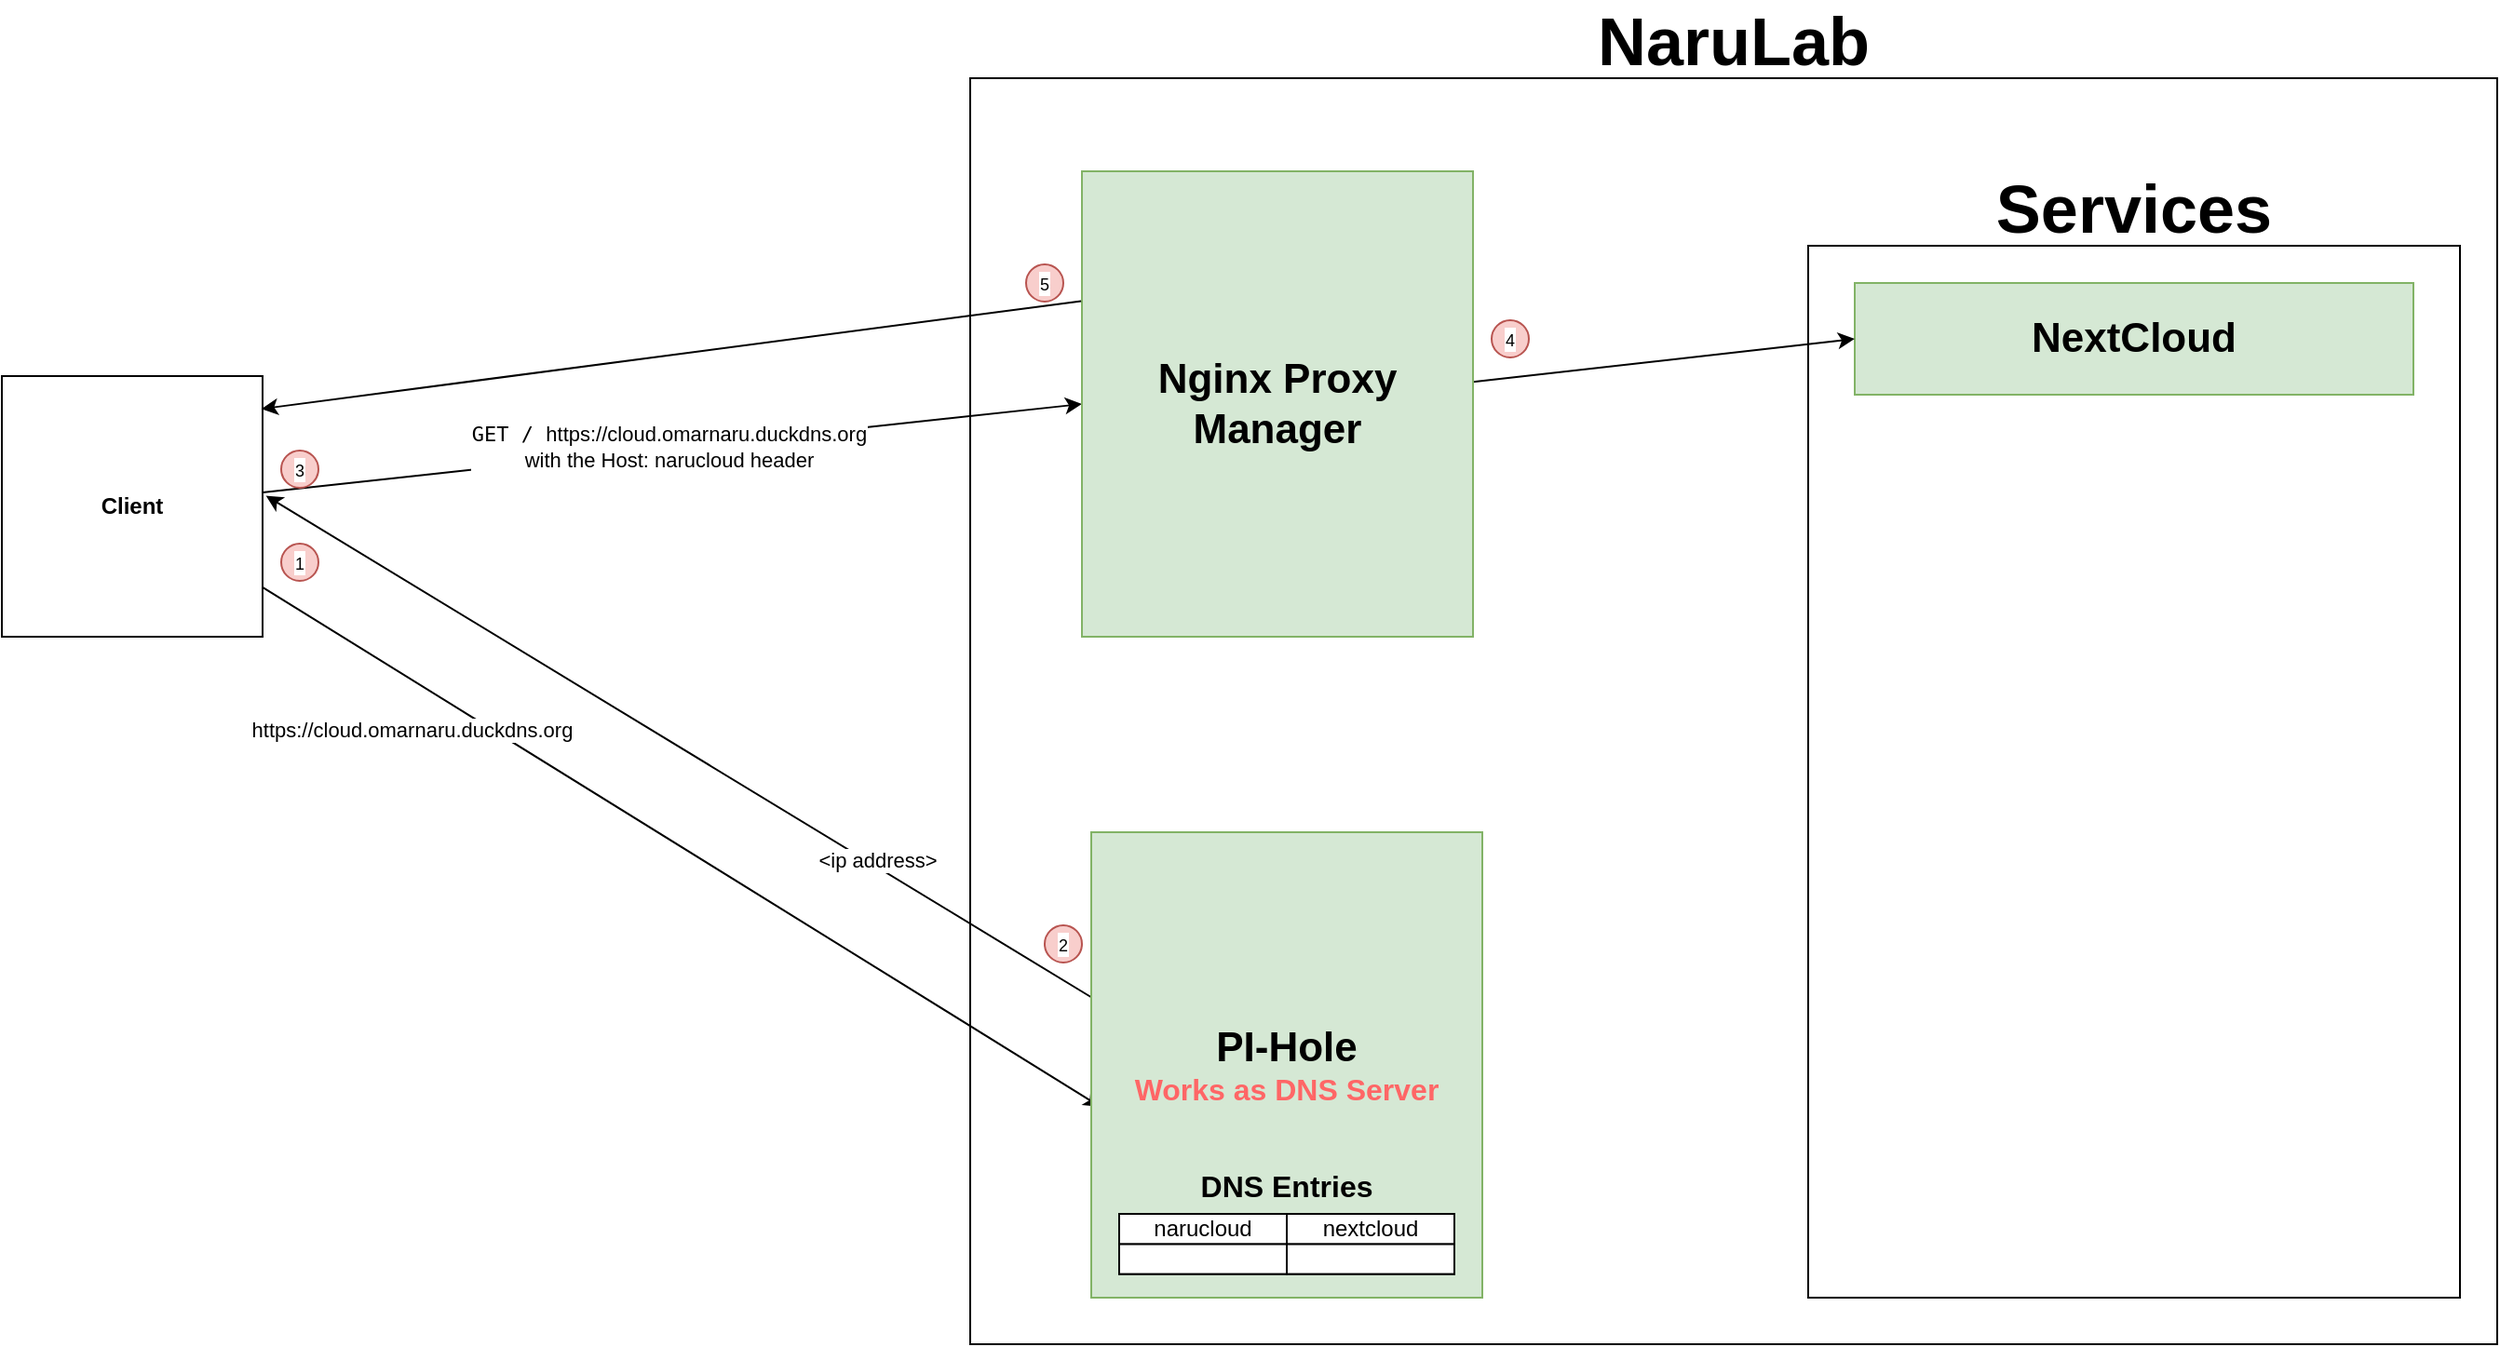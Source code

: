 <mxfile version="27.0.2">
  <diagram name="1" id="RZjSkxKJrPnNlx-oAzws">
    <mxGraphModel dx="719" dy="455" grid="1" gridSize="10" guides="1" tooltips="1" connect="1" arrows="1" fold="1" page="1" pageScale="1" pageWidth="827" pageHeight="1169" math="0" shadow="0">
      <root>
        <mxCell id="0" />
        <mxCell id="1" parent="0" />
        <mxCell id="G0CfRz5XulUcnQB2qD42-3" value="" style="rounded=0;whiteSpace=wrap;html=1;movable=1;resizable=1;rotatable=1;deletable=1;editable=1;locked=0;connectable=1;" parent="1" vertex="1">
          <mxGeometry x="540" y="120" width="820" height="680" as="geometry" />
        </mxCell>
        <mxCell id="G0CfRz5XulUcnQB2qD42-4" value="&lt;font style=&quot;font-size: 36px;&quot;&gt;&lt;b&gt;NaruLab&lt;/b&gt;&lt;/font&gt;" style="text;strokeColor=none;align=center;fillColor=none;html=1;verticalAlign=middle;whiteSpace=wrap;rounded=0;movable=1;resizable=1;rotatable=1;deletable=1;editable=1;locked=0;connectable=1;" parent="1" vertex="1">
          <mxGeometry x="776.848" y="80" width="346.304" height="40" as="geometry" />
        </mxCell>
        <mxCell id="Bg5xsPqvBHnzB0R9FUwk-29" style="rounded=0;orthogonalLoop=1;jettySize=auto;html=1;entryX=0.024;entryY=0.59;entryDx=0;entryDy=0;entryPerimeter=0;" parent="1" source="G0CfRz5XulUcnQB2qD42-1" target="Bg5xsPqvBHnzB0R9FUwk-2" edge="1">
          <mxGeometry relative="1" as="geometry">
            <mxPoint x="510" y="690" as="targetPoint" />
          </mxGeometry>
        </mxCell>
        <mxCell id="Bg5xsPqvBHnzB0R9FUwk-30" value="https://cloud.omarnaru.duckdns.org" style="edgeLabel;html=1;align=center;verticalAlign=middle;resizable=0;points=[];" parent="Bg5xsPqvBHnzB0R9FUwk-29" vertex="1" connectable="0">
          <mxGeometry x="-0.278" y="1" relative="1" as="geometry">
            <mxPoint x="-83" y="-23" as="offset" />
          </mxGeometry>
        </mxCell>
        <mxCell id="Bg5xsPqvBHnzB0R9FUwk-35" style="edgeStyle=none;shape=connector;rounded=0;orthogonalLoop=1;jettySize=auto;html=1;strokeColor=default;align=center;verticalAlign=middle;fontFamily=Helvetica;fontSize=11;fontColor=default;labelBackgroundColor=default;endArrow=classic;entryX=0;entryY=0.5;entryDx=0;entryDy=0;" parent="1" source="G0CfRz5XulUcnQB2qD42-1" target="Bg5xsPqvBHnzB0R9FUwk-34" edge="1">
          <mxGeometry relative="1" as="geometry">
            <mxPoint x="420" y="310" as="targetPoint" />
          </mxGeometry>
        </mxCell>
        <mxCell id="Bg5xsPqvBHnzB0R9FUwk-37" value="&lt;code data-end=&quot;779&quot; data-start=&quot;772&quot;&gt;GET /&amp;nbsp;&lt;/code&gt;https://cloud.omarnaru.duckdns.org&lt;div&gt;with the Host: narucloud header&lt;/div&gt;" style="edgeLabel;html=1;align=center;verticalAlign=middle;resizable=0;points=[];fontFamily=Helvetica;fontSize=11;fontColor=default;labelBackgroundColor=default;" parent="Bg5xsPqvBHnzB0R9FUwk-35" vertex="1" connectable="0">
          <mxGeometry x="-0.007" y="1" relative="1" as="geometry">
            <mxPoint as="offset" />
          </mxGeometry>
        </mxCell>
        <mxCell id="G0CfRz5XulUcnQB2qD42-1" value="&lt;b&gt;Client&lt;/b&gt;" style="whiteSpace=wrap;html=1;aspect=fixed;" parent="1" vertex="1">
          <mxGeometry x="20" y="280" width="140" height="140" as="geometry" />
        </mxCell>
        <mxCell id="Rdnny44q0RqTdrLzwosV-1" value="" style="rounded=0;whiteSpace=wrap;html=1;" parent="1" vertex="1">
          <mxGeometry x="990" y="210" width="350" height="565" as="geometry" />
        </mxCell>
        <mxCell id="Rdnny44q0RqTdrLzwosV-2" value="&lt;font style=&quot;font-size: 36px;&quot;&gt;&lt;b&gt;Services&lt;/b&gt;&lt;/font&gt;" style="text;strokeColor=none;align=center;fillColor=none;html=1;verticalAlign=middle;whiteSpace=wrap;rounded=0;movable=1;resizable=1;rotatable=1;deletable=1;editable=1;locked=0;connectable=1;" parent="1" vertex="1">
          <mxGeometry x="1025" y="170" width="280" height="40" as="geometry" />
        </mxCell>
        <mxCell id="G0CfRz5XulUcnQB2qD42-7" value="&lt;font style=&quot;font-size: 22px;&quot;&gt;NextCloud&lt;/font&gt;" style="rounded=0;whiteSpace=wrap;html=1;fontStyle=1;fillColor=#d5e8d4;strokeColor=#82b366;" parent="1" vertex="1">
          <mxGeometry x="1015" y="230" width="300" height="60" as="geometry" />
        </mxCell>
        <mxCell id="Bg5xsPqvBHnzB0R9FUwk-32" style="rounded=0;orthogonalLoop=1;jettySize=auto;html=1;entryX=1.013;entryY=0.459;entryDx=0;entryDy=0;exitX=0.001;exitY=0.355;exitDx=0;exitDy=0;exitPerimeter=0;entryPerimeter=0;" parent="1" source="Bg5xsPqvBHnzB0R9FUwk-2" target="G0CfRz5XulUcnQB2qD42-1" edge="1">
          <mxGeometry relative="1" as="geometry">
            <mxPoint x="600.0" y="611.045" as="sourcePoint" />
            <mxPoint x="155" y="340" as="targetPoint" />
          </mxGeometry>
        </mxCell>
        <mxCell id="Bg5xsPqvBHnzB0R9FUwk-33" value="&amp;lt;ip address&amp;gt;" style="edgeLabel;html=1;align=center;verticalAlign=middle;resizable=0;points=[];fontFamily=Helvetica;fontSize=11;fontColor=default;labelBackgroundColor=default;" parent="Bg5xsPqvBHnzB0R9FUwk-32" vertex="1" connectable="0">
          <mxGeometry x="-0.001" y="2" relative="1" as="geometry">
            <mxPoint x="107" y="59" as="offset" />
          </mxGeometry>
        </mxCell>
        <mxCell id="Bg5xsPqvBHnzB0R9FUwk-2" value="&lt;font style=&quot;font-size: 22px;&quot;&gt;PI-Hole&lt;/font&gt;&lt;div&gt;&lt;font style=&quot;color: rgb(255, 102, 102); font-size: 16px;&quot;&gt;&lt;font style=&quot;&quot;&gt;Works as &lt;/font&gt;&lt;font style=&quot;&quot;&gt;DNS Server&lt;/font&gt;&lt;/font&gt;&lt;/div&gt;" style="rounded=0;whiteSpace=wrap;html=1;fontStyle=1;fillColor=#d5e8d4;strokeColor=#82b366;" parent="1" vertex="1">
          <mxGeometry x="605" y="525" width="210" height="250" as="geometry" />
        </mxCell>
        <mxCell id="Bg5xsPqvBHnzB0R9FUwk-24" value="&lt;b&gt;&lt;font style=&quot;font-size: 16px;&quot;&gt;DNS Entries&lt;/font&gt;&lt;/b&gt;" style="text;strokeColor=none;align=center;fillColor=none;html=1;verticalAlign=middle;whiteSpace=wrap;rounded=0;" parent="1" vertex="1">
          <mxGeometry x="640" y="700" width="140" height="30" as="geometry" />
        </mxCell>
        <mxCell id="Bg5xsPqvBHnzB0R9FUwk-26" value="" style="group" parent="1" vertex="1" connectable="0">
          <mxGeometry x="620" y="730" width="180" height="70" as="geometry" />
        </mxCell>
        <mxCell id="Bg5xsPqvBHnzB0R9FUwk-17" value="" style="rounded=0;whiteSpace=wrap;html=1;" parent="Bg5xsPqvBHnzB0R9FUwk-26" vertex="1">
          <mxGeometry width="180" height="16.154" as="geometry" />
        </mxCell>
        <mxCell id="Bg5xsPqvBHnzB0R9FUwk-18" value="" style="rounded=0;whiteSpace=wrap;html=1;" parent="Bg5xsPqvBHnzB0R9FUwk-26" vertex="1">
          <mxGeometry y="16.154" width="180" height="16.154" as="geometry" />
        </mxCell>
        <mxCell id="Bg5xsPqvBHnzB0R9FUwk-27" value="" style="group" parent="Bg5xsPqvBHnzB0R9FUwk-26" vertex="1" connectable="0">
          <mxGeometry width="180" height="32.308" as="geometry" />
        </mxCell>
        <mxCell id="Bg5xsPqvBHnzB0R9FUwk-19" value="" style="rounded=0;whiteSpace=wrap;html=1;" parent="Bg5xsPqvBHnzB0R9FUwk-27" vertex="1">
          <mxGeometry y="16.154" width="90" height="16.154" as="geometry" />
        </mxCell>
        <mxCell id="Bg5xsPqvBHnzB0R9FUwk-20" value="" style="rounded=0;whiteSpace=wrap;html=1;" parent="Bg5xsPqvBHnzB0R9FUwk-27" vertex="1">
          <mxGeometry x="90" y="16.154" width="90" height="16.154" as="geometry" />
        </mxCell>
        <mxCell id="Bg5xsPqvBHnzB0R9FUwk-21" value="narucloud" style="rounded=0;whiteSpace=wrap;html=1;" parent="Bg5xsPqvBHnzB0R9FUwk-27" vertex="1">
          <mxGeometry width="90" height="16.154" as="geometry" />
        </mxCell>
        <mxCell id="Bg5xsPqvBHnzB0R9FUwk-22" value="nextcloud" style="rounded=0;whiteSpace=wrap;html=1;" parent="Bg5xsPqvBHnzB0R9FUwk-27" vertex="1">
          <mxGeometry x="90" width="90" height="16.154" as="geometry" />
        </mxCell>
        <mxCell id="Bg5xsPqvBHnzB0R9FUwk-38" style="edgeStyle=none;shape=connector;rounded=0;orthogonalLoop=1;jettySize=auto;html=1;entryX=0;entryY=0.5;entryDx=0;entryDy=0;strokeColor=default;align=center;verticalAlign=middle;fontFamily=Helvetica;fontSize=11;fontColor=default;labelBackgroundColor=default;endArrow=classic;" parent="1" source="Bg5xsPqvBHnzB0R9FUwk-34" target="G0CfRz5XulUcnQB2qD42-7" edge="1">
          <mxGeometry relative="1" as="geometry" />
        </mxCell>
        <mxCell id="Bg5xsPqvBHnzB0R9FUwk-34" value="&lt;span style=&quot;font-size: 22px;&quot;&gt;Nginx Proxy Manager&lt;/span&gt;" style="rounded=0;whiteSpace=wrap;html=1;fontStyle=1;fillColor=#d5e8d4;strokeColor=#82b366;" parent="1" vertex="1">
          <mxGeometry x="600" y="170" width="210" height="250" as="geometry" />
        </mxCell>
        <mxCell id="Bg5xsPqvBHnzB0R9FUwk-39" style="edgeStyle=none;shape=connector;rounded=0;orthogonalLoop=1;jettySize=auto;html=1;entryX=0.995;entryY=0.126;entryDx=0;entryDy=0;entryPerimeter=0;strokeColor=default;align=center;verticalAlign=middle;fontFamily=Helvetica;fontSize=11;fontColor=default;labelBackgroundColor=default;endArrow=classic;exitX=-0.002;exitY=0.279;exitDx=0;exitDy=0;exitPerimeter=0;" parent="1" source="Bg5xsPqvBHnzB0R9FUwk-34" target="G0CfRz5XulUcnQB2qD42-1" edge="1">
          <mxGeometry relative="1" as="geometry" />
        </mxCell>
        <mxCell id="Bg5xsPqvBHnzB0R9FUwk-41" value="&lt;span&gt;&lt;font style=&quot;font-size: 9px;&quot;&gt;1&lt;/font&gt;&lt;/span&gt;" style="ellipse;whiteSpace=wrap;html=1;fontFamily=Helvetica;fontSize=11;labelBackgroundColor=default;fillColor=#f8cecc;strokeColor=#b85450;" parent="1" vertex="1">
          <mxGeometry x="170" y="370" width="20" height="20" as="geometry" />
        </mxCell>
        <mxCell id="Bg5xsPqvBHnzB0R9FUwk-44" value="&lt;span&gt;&lt;font style=&quot;font-size: 9px;&quot;&gt;2&lt;/font&gt;&lt;/span&gt;" style="ellipse;whiteSpace=wrap;html=1;fontFamily=Helvetica;fontSize=11;labelBackgroundColor=default;fillColor=#f8cecc;strokeColor=#b85450;" parent="1" vertex="1">
          <mxGeometry x="580" y="575" width="20" height="20" as="geometry" />
        </mxCell>
        <mxCell id="Bg5xsPqvBHnzB0R9FUwk-45" value="&lt;span&gt;&lt;font style=&quot;font-size: 9px;&quot;&gt;3&lt;/font&gt;&lt;/span&gt;" style="ellipse;whiteSpace=wrap;html=1;fontFamily=Helvetica;fontSize=11;labelBackgroundColor=default;fillColor=#f8cecc;strokeColor=#b85450;" parent="1" vertex="1">
          <mxGeometry x="170" y="320" width="20" height="20" as="geometry" />
        </mxCell>
        <mxCell id="Bg5xsPqvBHnzB0R9FUwk-46" value="&lt;span&gt;&lt;font style=&quot;font-size: 9px;&quot;&gt;5&lt;/font&gt;&lt;/span&gt;" style="ellipse;whiteSpace=wrap;html=1;fontFamily=Helvetica;fontSize=11;labelBackgroundColor=default;fillColor=#f8cecc;strokeColor=#b85450;" parent="1" vertex="1">
          <mxGeometry x="570" y="220" width="20" height="20" as="geometry" />
        </mxCell>
        <mxCell id="Bg5xsPqvBHnzB0R9FUwk-47" value="&lt;span&gt;&lt;font style=&quot;font-size: 9px;&quot;&gt;4&lt;/font&gt;&lt;/span&gt;" style="ellipse;whiteSpace=wrap;html=1;fontFamily=Helvetica;fontSize=11;labelBackgroundColor=default;fillColor=#f8cecc;strokeColor=#b85450;" parent="1" vertex="1">
          <mxGeometry x="820" y="250" width="20" height="20" as="geometry" />
        </mxCell>
      </root>
    </mxGraphModel>
  </diagram>
</mxfile>
